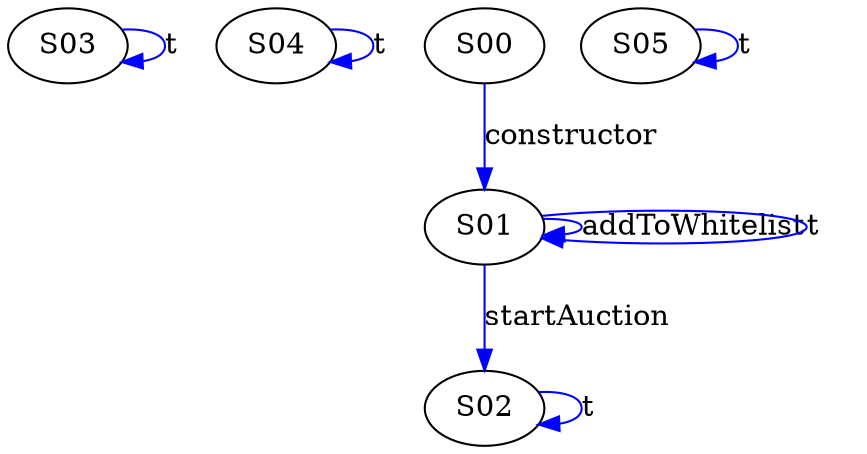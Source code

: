 digraph {

S03->S03 [label="t", style="", color="blue"]
S04->S04 [label="t", style="", color="blue"]
S01->S01 [label="addToWhitelist", style="", color="blue"]
S01->S02 [label="startAuction", style="", color="blue"]
S00->S01 [label="constructor", style="", color="blue"]
S01->S01 [label="t", style="", color="blue"]
S02->S02 [label="t", style="", color="blue"]
S05->S05 [label="t", style="", color="blue"]
}